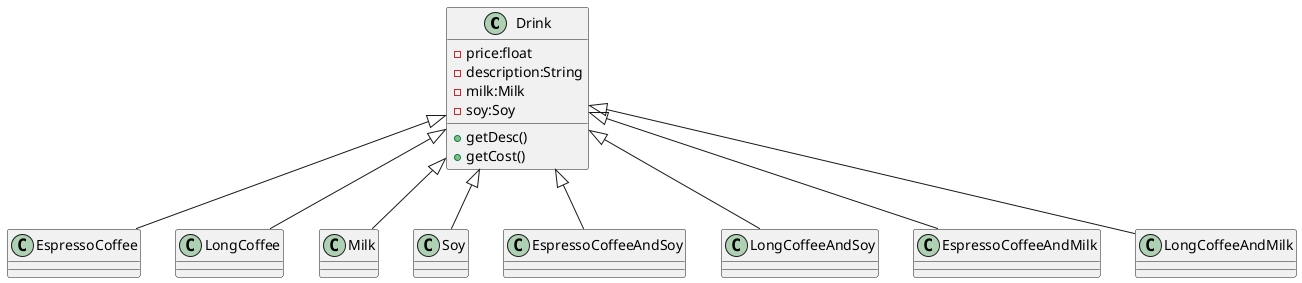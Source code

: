@startuml

abstract class Drink
class EspressoCoffee
class LongCoffee
class Milk
class Soy
class EspressoCoffeeAndSoy
class LongCoffeeAndSoy
class EspressoCoffeeAndMilk
class LongCoffeeAndMilk

Drink <|-- EspressoCoffee
Drink <|-- LongCoffee
Drink <|-- Milk
Drink <|-- Soy
Drink <|-- EspressoCoffeeAndSoy
Drink <|-- LongCoffeeAndSoy
Drink <|-- EspressoCoffeeAndMilk
Drink <|-- LongCoffeeAndMilk

class Drink {
    -price:float
    -description:String
    -milk:Milk
    -soy:Soy
    +getDesc()
    +getCost()
}

@enduml